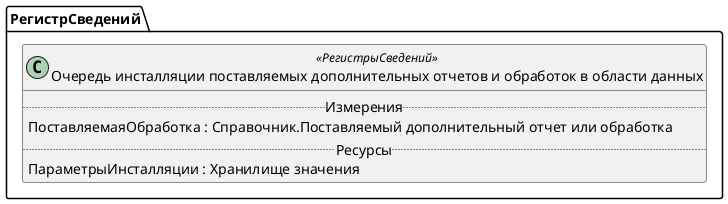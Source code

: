 ﻿@startuml ОчередьИнсталляцииПоставляемыхДополнительныхОтчетовИОбработокВОбластиДанных
'!include templates.wsd
'..\include templates.wsd
class РегистрСведений.ОчередьИнсталляцииПоставляемыхДополнительныхОтчетовИОбработокВОбластиДанных as "Очередь инсталляции поставляемых дополнительных отчетов и обработок в области данных" <<РегистрыСведений>>
{
..Измерения..
ПоставляемаяОбработка : Справочник.Поставляемый дополнительный отчет или обработка
..Ресурсы..
ПараметрыИнсталляции : Хранилище значения
}
@enduml
